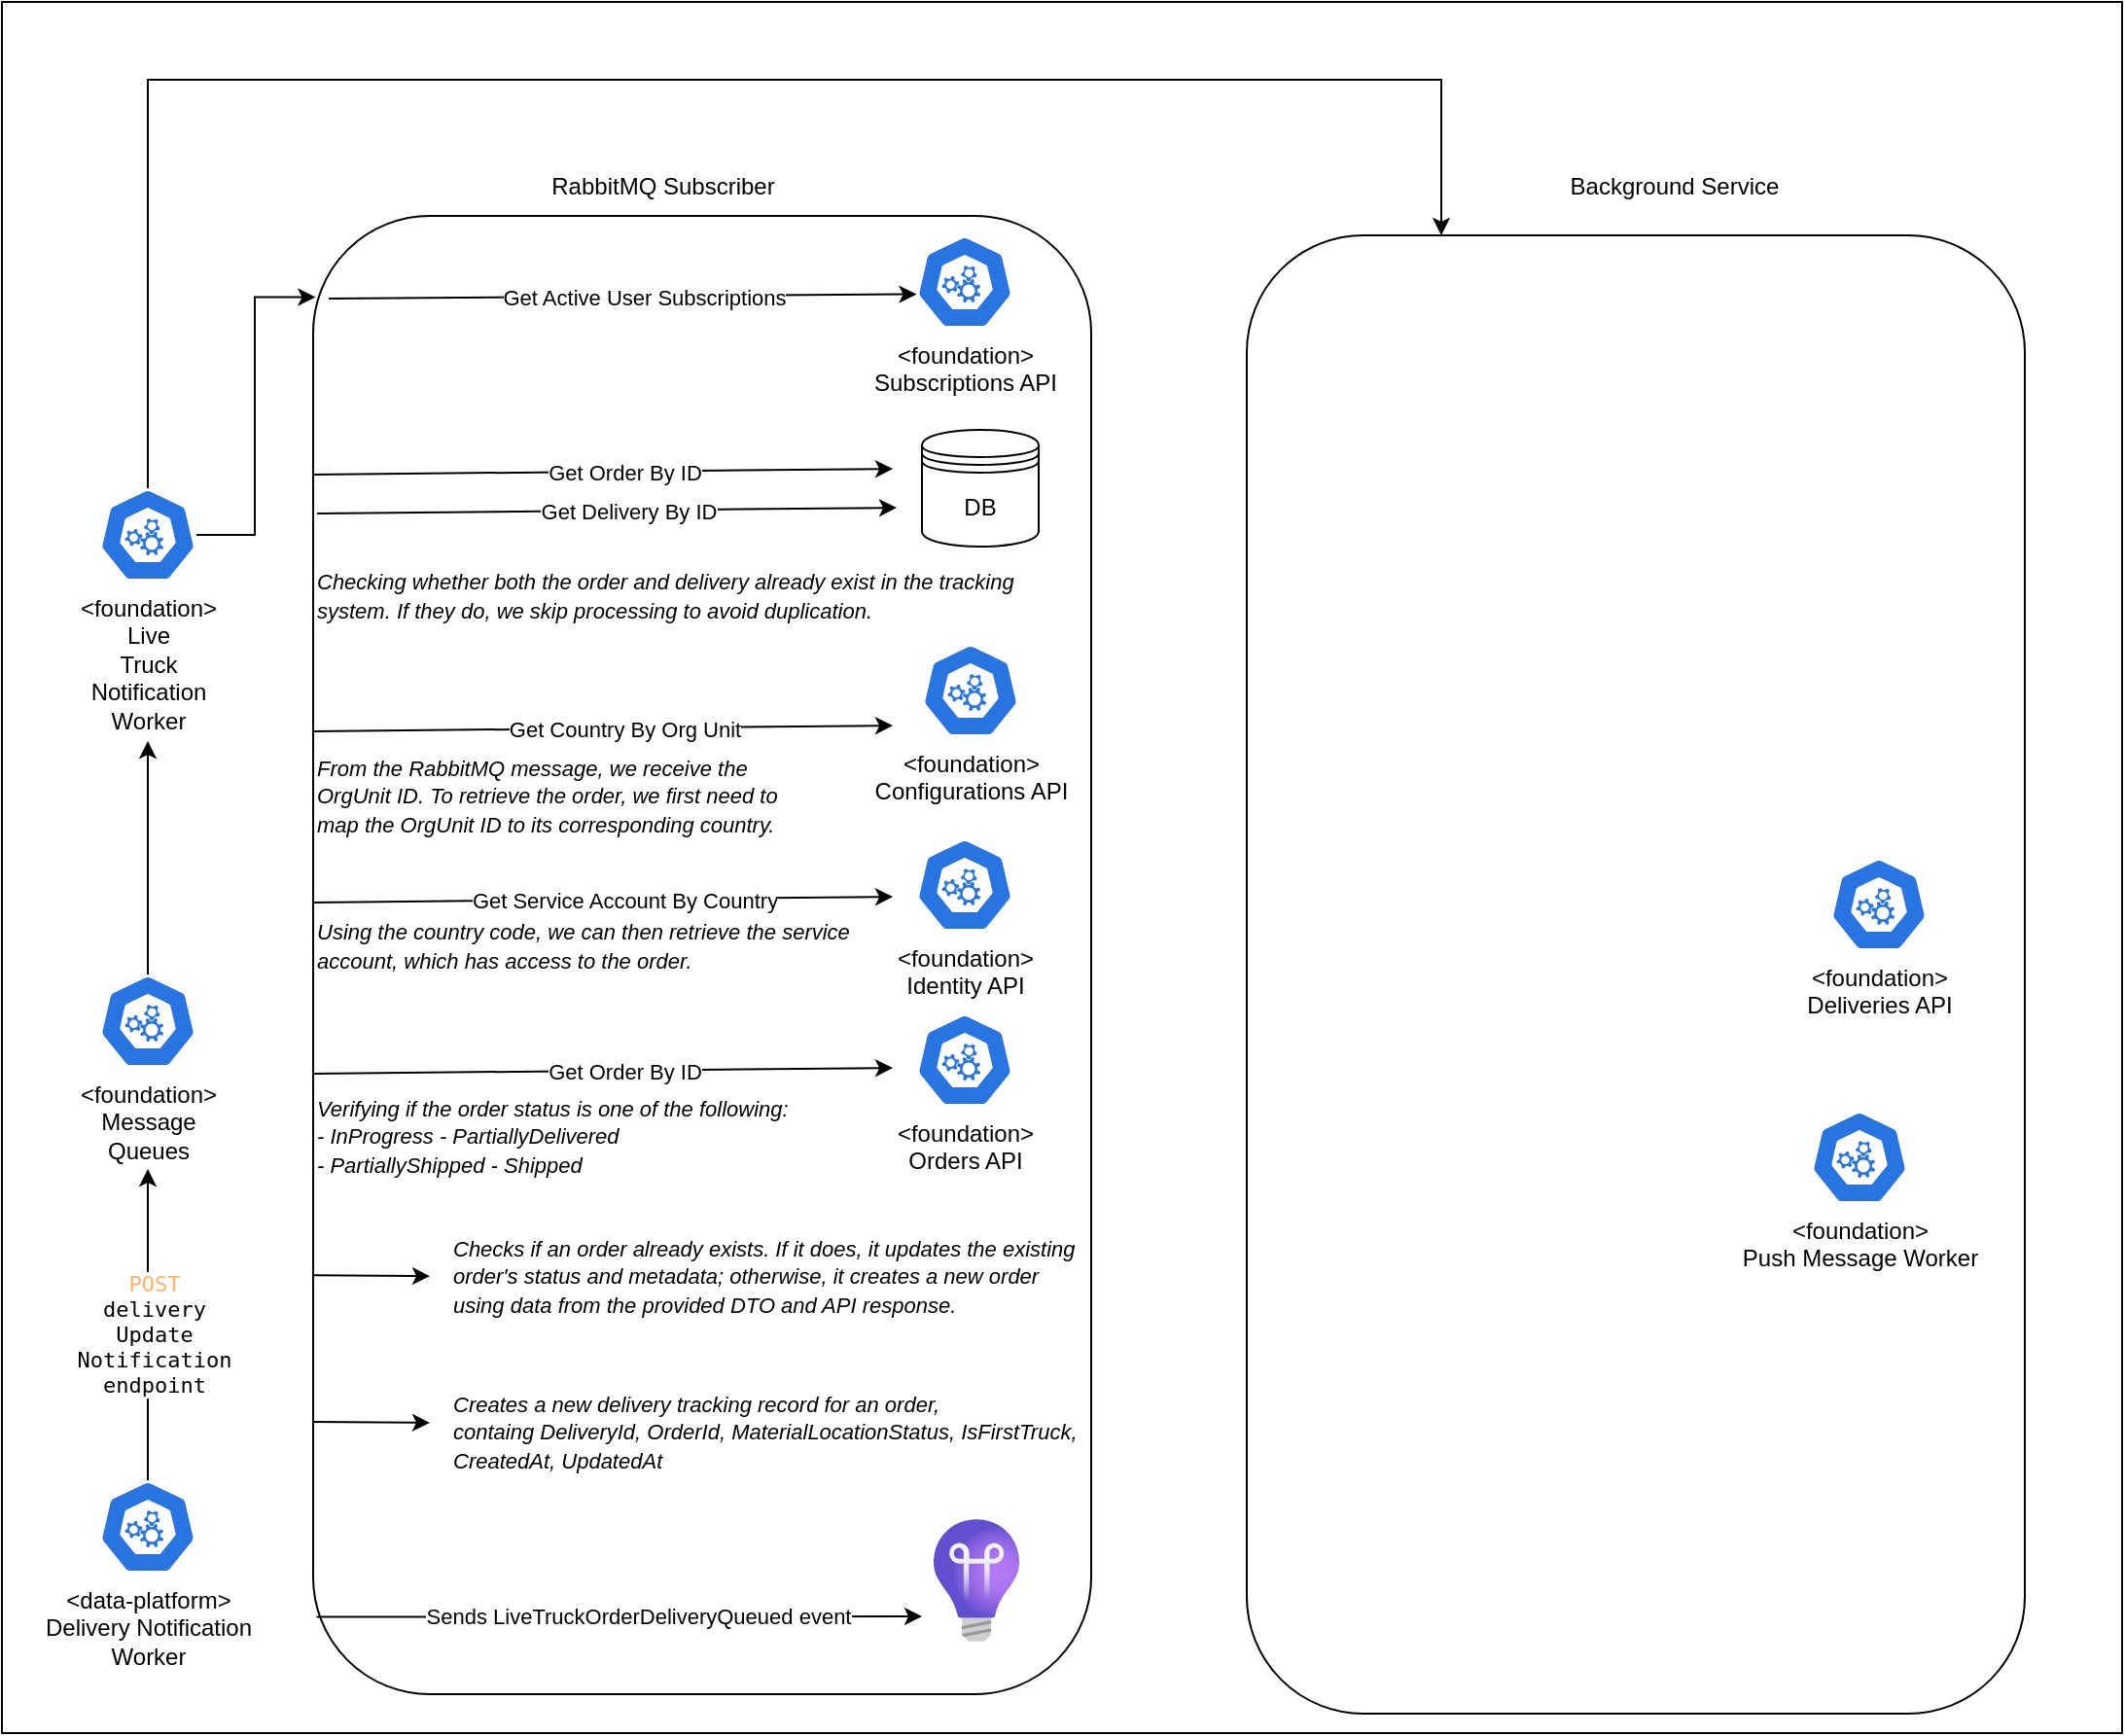 <mxfile version="28.2.5">
  <diagram name="Page-1" id="JpLjQRSs1_Y3-2fLoofl">
    <mxGraphModel dx="2084" dy="1124" grid="1" gridSize="10" guides="1" tooltips="1" connect="1" arrows="1" fold="1" page="1" pageScale="1" pageWidth="850" pageHeight="1100" math="0" shadow="0">
      <root>
        <mxCell id="0" />
        <mxCell id="1" parent="0" />
        <mxCell id="bUwDgFJh5-zK0ynBWb4o-1" value="" style="rounded=0;whiteSpace=wrap;html=1;" parent="1" vertex="1">
          <mxGeometry x="40" y="130" width="1090" height="890" as="geometry" />
        </mxCell>
        <mxCell id="bUwDgFJh5-zK0ynBWb4o-3" value="&amp;lt;data-platform&amp;gt;&lt;br&gt;Delivery Notification&lt;br&gt;Worker" style="aspect=fixed;sketch=0;html=1;dashed=0;whitespace=wrap;verticalLabelPosition=bottom;verticalAlign=top;fillColor=#2875E2;strokeColor=#ffffff;points=[[0.005,0.63,0],[0.1,0.2,0],[0.9,0.2,0],[0.5,0,0],[0.995,0.63,0],[0.72,0.99,0],[0.5,1,0],[0.28,0.99,0]];shape=mxgraph.kubernetes.icon2;prIcon=api" parent="1" vertex="1">
          <mxGeometry x="90" y="890" width="50" height="48" as="geometry" />
        </mxCell>
        <mxCell id="bUwDgFJh5-zK0ynBWb4o-6" value="&amp;lt;foundation&amp;gt;&lt;br&gt;Message&lt;div&gt;Queues&lt;br&gt;&lt;/div&gt;" style="aspect=fixed;sketch=0;html=1;dashed=0;whitespace=wrap;verticalLabelPosition=bottom;verticalAlign=top;fillColor=#2875E2;strokeColor=#ffffff;points=[[0.005,0.63,0],[0.1,0.2,0],[0.9,0.2,0],[0.5,0,0],[0.995,0.63,0],[0.72,0.99,0],[0.5,1,0],[0.28,0.99,0]];shape=mxgraph.kubernetes.icon2;prIcon=api" parent="1" vertex="1">
          <mxGeometry x="90" y="630" width="50" height="48" as="geometry" />
        </mxCell>
        <mxCell id="bUwDgFJh5-zK0ynBWb4o-7" style="edgeStyle=orthogonalEdgeStyle;rounded=0;orthogonalLoop=1;jettySize=auto;html=1;" parent="1" source="bUwDgFJh5-zK0ynBWb4o-3" edge="1">
          <mxGeometry relative="1" as="geometry">
            <mxPoint x="115" y="730" as="targetPoint" />
          </mxGeometry>
        </mxCell>
        <mxCell id="bUwDgFJh5-zK0ynBWb4o-8" value="Text" style="edgeLabel;html=1;align=center;verticalAlign=middle;resizable=0;points=[];" parent="bUwDgFJh5-zK0ynBWb4o-7" vertex="1" connectable="0">
          <mxGeometry x="-0.095" y="-4" relative="1" as="geometry">
            <mxPoint x="-1" as="offset" />
          </mxGeometry>
        </mxCell>
        <mxCell id="bUwDgFJh5-zK0ynBWb4o-9" value="&lt;code&gt;&lt;font style=&quot;color: rgb(255, 179, 102);&quot;&gt;POST&lt;/font&gt;&lt;br&gt;delivery&lt;br&gt;Update&lt;br&gt;Notification&lt;/code&gt;&lt;div&gt;&lt;code&gt;endpoint&lt;/code&gt;&lt;/div&gt;" style="edgeLabel;html=1;align=center;verticalAlign=middle;resizable=0;points=[];" parent="bUwDgFJh5-zK0ynBWb4o-7" vertex="1" connectable="0">
          <mxGeometry x="-0.061" y="-4" relative="1" as="geometry">
            <mxPoint x="-1" as="offset" />
          </mxGeometry>
        </mxCell>
        <mxCell id="1HudzemWjimTBm2J36Nn-49" style="edgeStyle=orthogonalEdgeStyle;rounded=0;orthogonalLoop=1;jettySize=auto;html=1;entryX=0.25;entryY=0;entryDx=0;entryDy=0;" edge="1" parent="1" source="bUwDgFJh5-zK0ynBWb4o-11" target="1HudzemWjimTBm2J36Nn-45">
          <mxGeometry relative="1" as="geometry">
            <Array as="points">
              <mxPoint x="115" y="170" />
              <mxPoint x="780" y="170" />
            </Array>
          </mxGeometry>
        </mxCell>
        <mxCell id="bUwDgFJh5-zK0ynBWb4o-11" value="&amp;lt;foundation&amp;gt;&lt;br&gt;Live&lt;div&gt;Truck&lt;/div&gt;&lt;div&gt;Notification&lt;/div&gt;&lt;div&gt;Worker&lt;div&gt;&lt;br&gt;&lt;/div&gt;&lt;/div&gt;" style="aspect=fixed;sketch=0;html=1;dashed=0;whitespace=wrap;verticalLabelPosition=bottom;verticalAlign=top;fillColor=#2875E2;strokeColor=#ffffff;points=[[0.005,0.63,0],[0.1,0.2,0],[0.9,0.2,0],[0.5,0,0],[0.995,0.63,0],[0.72,0.99,0],[0.5,1,0],[0.28,0.99,0]];shape=mxgraph.kubernetes.icon2;prIcon=api" parent="1" vertex="1">
          <mxGeometry x="90" y="380" width="50" height="48" as="geometry" />
        </mxCell>
        <mxCell id="1HudzemWjimTBm2J36Nn-3" value="" style="endArrow=classic;html=1;rounded=0;exitX=0.5;exitY=0;exitDx=0;exitDy=0;exitPerimeter=0;" edge="1" parent="1" source="bUwDgFJh5-zK0ynBWb4o-6">
          <mxGeometry width="50" height="50" relative="1" as="geometry">
            <mxPoint x="260" y="560" as="sourcePoint" />
            <mxPoint x="115" y="510" as="targetPoint" />
          </mxGeometry>
        </mxCell>
        <mxCell id="1HudzemWjimTBm2J36Nn-4" value="" style="rounded=1;whiteSpace=wrap;html=1;" vertex="1" parent="1">
          <mxGeometry x="200" y="240" width="400" height="760" as="geometry" />
        </mxCell>
        <mxCell id="1HudzemWjimTBm2J36Nn-5" value="RabbitMQ Subscriber" style="text;html=1;align=center;verticalAlign=middle;whiteSpace=wrap;rounded=0;" vertex="1" parent="1">
          <mxGeometry x="320" y="210" width="120" height="30" as="geometry" />
        </mxCell>
        <mxCell id="1HudzemWjimTBm2J36Nn-6" style="edgeStyle=orthogonalEdgeStyle;rounded=0;orthogonalLoop=1;jettySize=auto;html=1;entryX=0.003;entryY=0.055;entryDx=0;entryDy=0;entryPerimeter=0;" edge="1" parent="1" source="bUwDgFJh5-zK0ynBWb4o-11" target="1HudzemWjimTBm2J36Nn-4">
          <mxGeometry relative="1" as="geometry" />
        </mxCell>
        <mxCell id="1HudzemWjimTBm2J36Nn-7" value="&amp;lt;foundation&amp;gt;&lt;br&gt;Subscriptions API&lt;br&gt;&lt;div&gt;&lt;div&gt;&lt;br&gt;&lt;/div&gt;&lt;/div&gt;" style="aspect=fixed;sketch=0;html=1;dashed=0;whitespace=wrap;verticalLabelPosition=bottom;verticalAlign=top;fillColor=#2875E2;strokeColor=#ffffff;points=[[0.005,0.63,0],[0.1,0.2,0],[0.9,0.2,0],[0.5,0,0],[0.995,0.63,0],[0.72,0.99,0],[0.5,1,0],[0.28,0.99,0]];shape=mxgraph.kubernetes.icon2;prIcon=api" vertex="1" parent="1">
          <mxGeometry x="510" y="250" width="50" height="48" as="geometry" />
        </mxCell>
        <mxCell id="1HudzemWjimTBm2J36Nn-8" value="" style="endArrow=classic;html=1;rounded=0;entryX=0.005;entryY=0.63;entryDx=0;entryDy=0;entryPerimeter=0;exitX=0.02;exitY=0.056;exitDx=0;exitDy=0;exitPerimeter=0;" edge="1" parent="1" source="1HudzemWjimTBm2J36Nn-4" target="1HudzemWjimTBm2J36Nn-7">
          <mxGeometry width="50" height="50" relative="1" as="geometry">
            <mxPoint x="200" y="350" as="sourcePoint" />
            <mxPoint x="250" y="300" as="targetPoint" />
          </mxGeometry>
        </mxCell>
        <mxCell id="1HudzemWjimTBm2J36Nn-9" value="Get Active User Subscriptions" style="edgeLabel;html=1;align=center;verticalAlign=middle;resizable=0;points=[];" vertex="1" connectable="0" parent="1HudzemWjimTBm2J36Nn-8">
          <mxGeometry x="0.072" relative="1" as="geometry">
            <mxPoint as="offset" />
          </mxGeometry>
        </mxCell>
        <mxCell id="1HudzemWjimTBm2J36Nn-10" value="&amp;lt;foundation&amp;gt;&lt;br&gt;Orders API&lt;br&gt;&lt;div&gt;&lt;div&gt;&lt;br&gt;&lt;/div&gt;&lt;/div&gt;" style="aspect=fixed;sketch=0;html=1;dashed=0;whitespace=wrap;verticalLabelPosition=bottom;verticalAlign=top;fillColor=#2875E2;strokeColor=#ffffff;points=[[0.005,0.63,0],[0.1,0.2,0],[0.9,0.2,0],[0.5,0,0],[0.995,0.63,0],[0.72,0.99,0],[0.5,1,0],[0.28,0.99,0]];shape=mxgraph.kubernetes.icon2;prIcon=api" vertex="1" parent="1">
          <mxGeometry x="510" y="650" width="50" height="48" as="geometry" />
        </mxCell>
        <mxCell id="1HudzemWjimTBm2J36Nn-11" value="" style="endArrow=classic;html=1;rounded=0;entryX=0.005;entryY=0.63;entryDx=0;entryDy=0;entryPerimeter=0;exitX=0.005;exitY=0.109;exitDx=0;exitDy=0;exitPerimeter=0;" edge="1" parent="1">
          <mxGeometry width="50" height="50" relative="1" as="geometry">
            <mxPoint x="200" y="373" as="sourcePoint" />
            <mxPoint x="498" y="370" as="targetPoint" />
          </mxGeometry>
        </mxCell>
        <mxCell id="1HudzemWjimTBm2J36Nn-12" value="Get Order By ID" style="edgeLabel;html=1;align=center;verticalAlign=middle;resizable=0;points=[];" vertex="1" connectable="0" parent="1HudzemWjimTBm2J36Nn-11">
          <mxGeometry x="0.072" relative="1" as="geometry">
            <mxPoint as="offset" />
          </mxGeometry>
        </mxCell>
        <mxCell id="1HudzemWjimTBm2J36Nn-14" value="" style="endArrow=classic;html=1;rounded=0;entryX=0.005;entryY=0.63;entryDx=0;entryDy=0;entryPerimeter=0;exitX=0.005;exitY=0.109;exitDx=0;exitDy=0;exitPerimeter=0;" edge="1" parent="1">
          <mxGeometry width="50" height="50" relative="1" as="geometry">
            <mxPoint x="202" y="393" as="sourcePoint" />
            <mxPoint x="500" y="390" as="targetPoint" />
          </mxGeometry>
        </mxCell>
        <mxCell id="1HudzemWjimTBm2J36Nn-15" value="Get Delivery By ID" style="edgeLabel;html=1;align=center;verticalAlign=middle;resizable=0;points=[];" vertex="1" connectable="0" parent="1HudzemWjimTBm2J36Nn-14">
          <mxGeometry x="0.072" relative="1" as="geometry">
            <mxPoint as="offset" />
          </mxGeometry>
        </mxCell>
        <mxCell id="1HudzemWjimTBm2J36Nn-21" value="DB" style="shape=datastore;whiteSpace=wrap;html=1;" vertex="1" parent="1">
          <mxGeometry x="513" y="350" width="60" height="60" as="geometry" />
        </mxCell>
        <mxCell id="1HudzemWjimTBm2J36Nn-22" value="&lt;i&gt;&lt;font style=&quot;font-size: 11px;&quot;&gt;Checking whether both the order and delivery already exist in the tracking system. If they do, we skip processing to avoid duplication.&lt;/font&gt;&lt;/i&gt;" style="text;html=1;align=left;verticalAlign=middle;whiteSpace=wrap;rounded=0;" vertex="1" parent="1">
          <mxGeometry x="200" y="420" width="380" height="30" as="geometry" />
        </mxCell>
        <mxCell id="1HudzemWjimTBm2J36Nn-23" value="" style="endArrow=classic;html=1;rounded=0;entryX=0.005;entryY=0.63;entryDx=0;entryDy=0;entryPerimeter=0;exitX=0.005;exitY=0.109;exitDx=0;exitDy=0;exitPerimeter=0;" edge="1" parent="1">
          <mxGeometry width="50" height="50" relative="1" as="geometry">
            <mxPoint x="200" y="681" as="sourcePoint" />
            <mxPoint x="498" y="678" as="targetPoint" />
          </mxGeometry>
        </mxCell>
        <mxCell id="1HudzemWjimTBm2J36Nn-24" value="Get Order By ID" style="edgeLabel;html=1;align=center;verticalAlign=middle;resizable=0;points=[];" vertex="1" connectable="0" parent="1HudzemWjimTBm2J36Nn-23">
          <mxGeometry x="0.072" relative="1" as="geometry">
            <mxPoint as="offset" />
          </mxGeometry>
        </mxCell>
        <mxCell id="1HudzemWjimTBm2J36Nn-25" value="&lt;font style=&quot;font-size: 11px;&quot;&gt;&lt;i&gt;Verifying if the order status is one of the following: &lt;br&gt;- InProgress - PartiallyDelivered &lt;br&gt;- PartiallyShipped - Shipped&lt;/i&gt;&lt;/font&gt;" style="text;html=1;align=left;verticalAlign=middle;whiteSpace=wrap;rounded=0;" vertex="1" parent="1">
          <mxGeometry x="200" y="698" width="300" height="30" as="geometry" />
        </mxCell>
        <mxCell id="1HudzemWjimTBm2J36Nn-26" value="" style="endArrow=classic;html=1;rounded=0;entryX=0.005;entryY=0.63;entryDx=0;entryDy=0;entryPerimeter=0;exitX=0.005;exitY=0.109;exitDx=0;exitDy=0;exitPerimeter=0;" edge="1" parent="1">
          <mxGeometry width="50" height="50" relative="1" as="geometry">
            <mxPoint x="201.78" y="960.31" as="sourcePoint" />
            <mxPoint x="513" y="960" as="targetPoint" />
          </mxGeometry>
        </mxCell>
        <mxCell id="1HudzemWjimTBm2J36Nn-42" value="Sends&amp;nbsp;LiveTruckOrderDeliveryQueued event" style="edgeLabel;html=1;align=center;verticalAlign=middle;resizable=0;points=[];" vertex="1" connectable="0" parent="1HudzemWjimTBm2J36Nn-26">
          <mxGeometry x="0.061" relative="1" as="geometry">
            <mxPoint as="offset" />
          </mxGeometry>
        </mxCell>
        <mxCell id="1HudzemWjimTBm2J36Nn-28" value="" style="image;aspect=fixed;html=1;points=[];align=center;fontSize=12;image=img/lib/azure2/devops/Application_Insights.svg;" vertex="1" parent="1">
          <mxGeometry x="519" y="910" width="44" height="63" as="geometry" />
        </mxCell>
        <mxCell id="1HudzemWjimTBm2J36Nn-30" value="&amp;lt;foundation&amp;gt;&lt;br&gt;Configurations API&lt;br&gt;&lt;div&gt;&lt;div&gt;&lt;br&gt;&lt;/div&gt;&lt;/div&gt;" style="aspect=fixed;sketch=0;html=1;dashed=0;whitespace=wrap;verticalLabelPosition=bottom;verticalAlign=top;fillColor=#2875E2;strokeColor=#ffffff;points=[[0.005,0.63,0],[0.1,0.2,0],[0.9,0.2,0],[0.5,0,0],[0.995,0.63,0],[0.72,0.99,0],[0.5,1,0],[0.28,0.99,0]];shape=mxgraph.kubernetes.icon2;prIcon=api" vertex="1" parent="1">
          <mxGeometry x="513" y="460" width="50" height="48" as="geometry" />
        </mxCell>
        <mxCell id="1HudzemWjimTBm2J36Nn-31" value="" style="endArrow=classic;html=1;rounded=0;entryX=0.005;entryY=0.63;entryDx=0;entryDy=0;entryPerimeter=0;exitX=0.005;exitY=0.109;exitDx=0;exitDy=0;exitPerimeter=0;" edge="1" parent="1">
          <mxGeometry width="50" height="50" relative="1" as="geometry">
            <mxPoint x="200" y="505" as="sourcePoint" />
            <mxPoint x="498" y="502" as="targetPoint" />
          </mxGeometry>
        </mxCell>
        <mxCell id="1HudzemWjimTBm2J36Nn-32" value="Get Country By Org Unit" style="edgeLabel;html=1;align=center;verticalAlign=middle;resizable=0;points=[];" vertex="1" connectable="0" parent="1HudzemWjimTBm2J36Nn-31">
          <mxGeometry x="0.072" relative="1" as="geometry">
            <mxPoint as="offset" />
          </mxGeometry>
        </mxCell>
        <mxCell id="1HudzemWjimTBm2J36Nn-33" value="" style="endArrow=classic;html=1;rounded=0;entryX=0.005;entryY=0.63;entryDx=0;entryDy=0;entryPerimeter=0;exitX=0.005;exitY=0.109;exitDx=0;exitDy=0;exitPerimeter=0;" edge="1" parent="1">
          <mxGeometry width="50" height="50" relative="1" as="geometry">
            <mxPoint x="200" y="593" as="sourcePoint" />
            <mxPoint x="498" y="590" as="targetPoint" />
          </mxGeometry>
        </mxCell>
        <mxCell id="1HudzemWjimTBm2J36Nn-34" value="Get Service Account By Country" style="edgeLabel;html=1;align=center;verticalAlign=middle;resizable=0;points=[];" vertex="1" connectable="0" parent="1HudzemWjimTBm2J36Nn-33">
          <mxGeometry x="0.072" relative="1" as="geometry">
            <mxPoint as="offset" />
          </mxGeometry>
        </mxCell>
        <mxCell id="1HudzemWjimTBm2J36Nn-35" value="&amp;lt;foundation&amp;gt;&lt;br&gt;Identity API&lt;br&gt;&lt;div&gt;&lt;div&gt;&lt;br&gt;&lt;/div&gt;&lt;/div&gt;" style="aspect=fixed;sketch=0;html=1;dashed=0;whitespace=wrap;verticalLabelPosition=bottom;verticalAlign=top;fillColor=#2875E2;strokeColor=#ffffff;points=[[0.005,0.63,0],[0.1,0.2,0],[0.9,0.2,0],[0.5,0,0],[0.995,0.63,0],[0.72,0.99,0],[0.5,1,0],[0.28,0.99,0]];shape=mxgraph.kubernetes.icon2;prIcon=api" vertex="1" parent="1">
          <mxGeometry x="510" y="560" width="50" height="48" as="geometry" />
        </mxCell>
        <mxCell id="1HudzemWjimTBm2J36Nn-36" value="&lt;i&gt;&lt;font style=&quot;font-size: 11px;&quot;&gt;From the RabbitMQ message, we receive the OrgUnit ID. To retrieve the order, we first need to map the OrgUnit ID to its corresponding country.&amp;nbsp;&lt;/font&gt;&lt;/i&gt;&lt;div&gt;&lt;br&gt;&lt;/div&gt;" style="text;html=1;align=left;verticalAlign=middle;whiteSpace=wrap;rounded=0;" vertex="1" parent="1">
          <mxGeometry x="200" y="530" width="250" height="30" as="geometry" />
        </mxCell>
        <mxCell id="1HudzemWjimTBm2J36Nn-37" value="&lt;div&gt;&lt;span style=&quot;background-color: transparent; color: light-dark(rgb(0, 0, 0), rgb(255, 255, 255));&quot;&gt;&lt;i&gt;&lt;font style=&quot;font-size: 11px;&quot;&gt;Using the country code, we can then retrieve the service account, which has access to the order.&lt;/font&gt;&lt;/i&gt;&lt;/span&gt;&lt;/div&gt;" style="text;html=1;align=left;verticalAlign=middle;whiteSpace=wrap;rounded=0;" vertex="1" parent="1">
          <mxGeometry x="200" y="600" width="300" height="30" as="geometry" />
        </mxCell>
        <mxCell id="1HudzemWjimTBm2J36Nn-38" value="&lt;span style=&quot;font-size: 11px;&quot;&gt;&lt;i&gt;Checks if an order already exists. If it does, it updates the existing order&#39;s status and metadata; otherwise, it creates a new order using data from the provided DTO and API response.&lt;/i&gt;&lt;/span&gt;" style="text;html=1;align=left;verticalAlign=middle;whiteSpace=wrap;rounded=0;" vertex="1" parent="1">
          <mxGeometry x="270" y="770" width="330" height="30" as="geometry" />
        </mxCell>
        <mxCell id="1HudzemWjimTBm2J36Nn-39" value="" style="endArrow=classic;html=1;rounded=0;exitX=0.005;exitY=0.109;exitDx=0;exitDy=0;exitPerimeter=0;" edge="1" parent="1">
          <mxGeometry width="50" height="50" relative="1" as="geometry">
            <mxPoint x="200" y="784.64" as="sourcePoint" />
            <mxPoint x="260" y="785.09" as="targetPoint" />
          </mxGeometry>
        </mxCell>
        <mxCell id="1HudzemWjimTBm2J36Nn-43" value="" style="endArrow=classic;html=1;rounded=0;exitX=0.005;exitY=0.109;exitDx=0;exitDy=0;exitPerimeter=0;" edge="1" parent="1">
          <mxGeometry width="50" height="50" relative="1" as="geometry">
            <mxPoint x="200" y="860" as="sourcePoint" />
            <mxPoint x="260" y="860.45" as="targetPoint" />
          </mxGeometry>
        </mxCell>
        <mxCell id="1HudzemWjimTBm2J36Nn-44" value="&lt;span style=&quot;font-size: 11px;&quot;&gt;&lt;i&gt;Creates a new delivery tracking record for an order, containg&amp;nbsp;DeliveryId, OrderId, MaterialLocationStatus, IsFirstTruck, CreatedAt, UpdatedAt&lt;/i&gt;&lt;/span&gt;" style="text;html=1;align=left;verticalAlign=middle;whiteSpace=wrap;rounded=0;" vertex="1" parent="1">
          <mxGeometry x="270" y="850" width="330" height="30" as="geometry" />
        </mxCell>
        <mxCell id="1HudzemWjimTBm2J36Nn-45" value="" style="rounded=1;whiteSpace=wrap;html=1;" vertex="1" parent="1">
          <mxGeometry x="680" y="250" width="400" height="760" as="geometry" />
        </mxCell>
        <mxCell id="1HudzemWjimTBm2J36Nn-46" value="&amp;lt;foundation&amp;gt;&lt;br&gt;Push Message Worker&lt;br&gt;&lt;div&gt;&lt;div&gt;&lt;br&gt;&lt;/div&gt;&lt;/div&gt;" style="aspect=fixed;sketch=0;html=1;dashed=0;whitespace=wrap;verticalLabelPosition=bottom;verticalAlign=top;fillColor=#2875E2;strokeColor=#ffffff;points=[[0.005,0.63,0],[0.1,0.2,0],[0.9,0.2,0],[0.5,0,0],[0.995,0.63,0],[0.72,0.99,0],[0.5,1,0],[0.28,0.99,0]];shape=mxgraph.kubernetes.icon2;prIcon=api" vertex="1" parent="1">
          <mxGeometry x="970" y="700" width="50" height="48" as="geometry" />
        </mxCell>
        <mxCell id="1HudzemWjimTBm2J36Nn-47" value="&amp;lt;foundation&amp;gt;&lt;br&gt;Deliveries API&lt;br&gt;&lt;div&gt;&lt;div&gt;&lt;br&gt;&lt;/div&gt;&lt;/div&gt;" style="aspect=fixed;sketch=0;html=1;dashed=0;whitespace=wrap;verticalLabelPosition=bottom;verticalAlign=top;fillColor=#2875E2;strokeColor=#ffffff;points=[[0.005,0.63,0],[0.1,0.2,0],[0.9,0.2,0],[0.5,0,0],[0.995,0.63,0],[0.72,0.99,0],[0.5,1,0],[0.28,0.99,0]];shape=mxgraph.kubernetes.icon2;prIcon=api" vertex="1" parent="1">
          <mxGeometry x="980" y="570" width="50" height="48" as="geometry" />
        </mxCell>
        <mxCell id="1HudzemWjimTBm2J36Nn-48" value="Background Service" style="text;html=1;align=center;verticalAlign=middle;whiteSpace=wrap;rounded=0;" vertex="1" parent="1">
          <mxGeometry x="840" y="210" width="120" height="30" as="geometry" />
        </mxCell>
      </root>
    </mxGraphModel>
  </diagram>
</mxfile>
